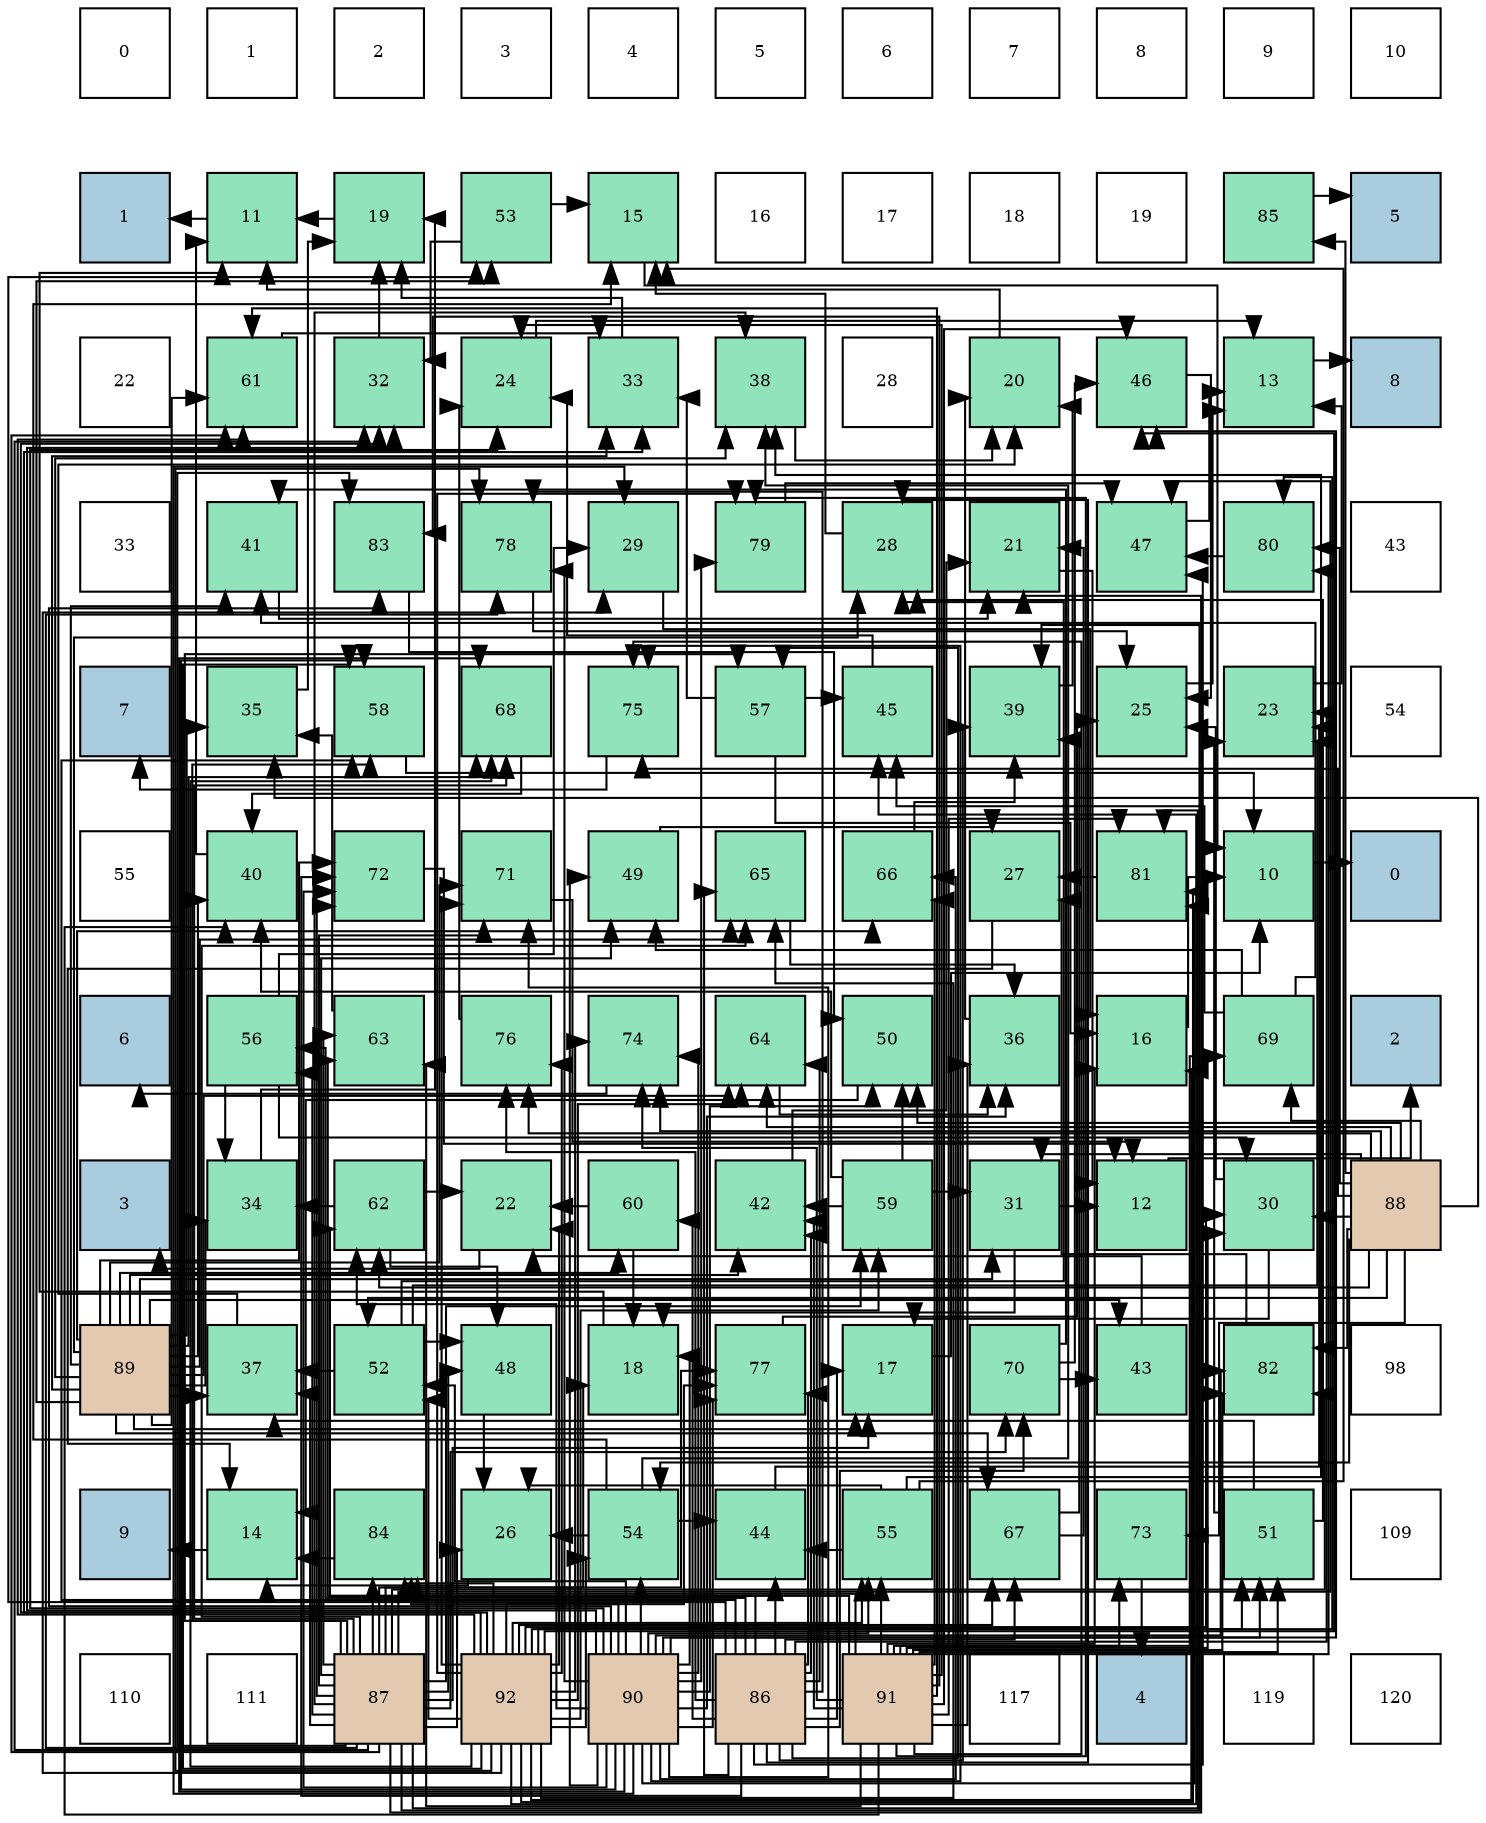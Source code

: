 digraph layout{
 rankdir=TB;
 splines=ortho;
 node [style=filled shape=square fixedsize=true width=0.6];
0[label="0", fontsize=8, fillcolor="#ffffff"];
1[label="1", fontsize=8, fillcolor="#ffffff"];
2[label="2", fontsize=8, fillcolor="#ffffff"];
3[label="3", fontsize=8, fillcolor="#ffffff"];
4[label="4", fontsize=8, fillcolor="#ffffff"];
5[label="5", fontsize=8, fillcolor="#ffffff"];
6[label="6", fontsize=8, fillcolor="#ffffff"];
7[label="7", fontsize=8, fillcolor="#ffffff"];
8[label="8", fontsize=8, fillcolor="#ffffff"];
9[label="9", fontsize=8, fillcolor="#ffffff"];
10[label="10", fontsize=8, fillcolor="#ffffff"];
11[label="1", fontsize=8, fillcolor="#a9ccde"];
12[label="11", fontsize=8, fillcolor="#91e3bb"];
13[label="19", fontsize=8, fillcolor="#91e3bb"];
14[label="53", fontsize=8, fillcolor="#91e3bb"];
15[label="15", fontsize=8, fillcolor="#91e3bb"];
16[label="16", fontsize=8, fillcolor="#ffffff"];
17[label="17", fontsize=8, fillcolor="#ffffff"];
18[label="18", fontsize=8, fillcolor="#ffffff"];
19[label="19", fontsize=8, fillcolor="#ffffff"];
20[label="85", fontsize=8, fillcolor="#91e3bb"];
21[label="5", fontsize=8, fillcolor="#a9ccde"];
22[label="22", fontsize=8, fillcolor="#ffffff"];
23[label="61", fontsize=8, fillcolor="#91e3bb"];
24[label="32", fontsize=8, fillcolor="#91e3bb"];
25[label="24", fontsize=8, fillcolor="#91e3bb"];
26[label="33", fontsize=8, fillcolor="#91e3bb"];
27[label="38", fontsize=8, fillcolor="#91e3bb"];
28[label="28", fontsize=8, fillcolor="#ffffff"];
29[label="20", fontsize=8, fillcolor="#91e3bb"];
30[label="46", fontsize=8, fillcolor="#91e3bb"];
31[label="13", fontsize=8, fillcolor="#91e3bb"];
32[label="8", fontsize=8, fillcolor="#a9ccde"];
33[label="33", fontsize=8, fillcolor="#ffffff"];
34[label="41", fontsize=8, fillcolor="#91e3bb"];
35[label="83", fontsize=8, fillcolor="#91e3bb"];
36[label="78", fontsize=8, fillcolor="#91e3bb"];
37[label="29", fontsize=8, fillcolor="#91e3bb"];
38[label="79", fontsize=8, fillcolor="#91e3bb"];
39[label="28", fontsize=8, fillcolor="#91e3bb"];
40[label="21", fontsize=8, fillcolor="#91e3bb"];
41[label="47", fontsize=8, fillcolor="#91e3bb"];
42[label="80", fontsize=8, fillcolor="#91e3bb"];
43[label="43", fontsize=8, fillcolor="#ffffff"];
44[label="7", fontsize=8, fillcolor="#a9ccde"];
45[label="35", fontsize=8, fillcolor="#91e3bb"];
46[label="58", fontsize=8, fillcolor="#91e3bb"];
47[label="68", fontsize=8, fillcolor="#91e3bb"];
48[label="75", fontsize=8, fillcolor="#91e3bb"];
49[label="57", fontsize=8, fillcolor="#91e3bb"];
50[label="45", fontsize=8, fillcolor="#91e3bb"];
51[label="39", fontsize=8, fillcolor="#91e3bb"];
52[label="25", fontsize=8, fillcolor="#91e3bb"];
53[label="23", fontsize=8, fillcolor="#91e3bb"];
54[label="54", fontsize=8, fillcolor="#ffffff"];
55[label="55", fontsize=8, fillcolor="#ffffff"];
56[label="40", fontsize=8, fillcolor="#91e3bb"];
57[label="72", fontsize=8, fillcolor="#91e3bb"];
58[label="71", fontsize=8, fillcolor="#91e3bb"];
59[label="49", fontsize=8, fillcolor="#91e3bb"];
60[label="65", fontsize=8, fillcolor="#91e3bb"];
61[label="66", fontsize=8, fillcolor="#91e3bb"];
62[label="27", fontsize=8, fillcolor="#91e3bb"];
63[label="81", fontsize=8, fillcolor="#91e3bb"];
64[label="10", fontsize=8, fillcolor="#91e3bb"];
65[label="0", fontsize=8, fillcolor="#a9ccde"];
66[label="6", fontsize=8, fillcolor="#a9ccde"];
67[label="56", fontsize=8, fillcolor="#91e3bb"];
68[label="63", fontsize=8, fillcolor="#91e3bb"];
69[label="76", fontsize=8, fillcolor="#91e3bb"];
70[label="74", fontsize=8, fillcolor="#91e3bb"];
71[label="64", fontsize=8, fillcolor="#91e3bb"];
72[label="50", fontsize=8, fillcolor="#91e3bb"];
73[label="36", fontsize=8, fillcolor="#91e3bb"];
74[label="16", fontsize=8, fillcolor="#91e3bb"];
75[label="69", fontsize=8, fillcolor="#91e3bb"];
76[label="2", fontsize=8, fillcolor="#a9ccde"];
77[label="3", fontsize=8, fillcolor="#a9ccde"];
78[label="34", fontsize=8, fillcolor="#91e3bb"];
79[label="62", fontsize=8, fillcolor="#91e3bb"];
80[label="22", fontsize=8, fillcolor="#91e3bb"];
81[label="60", fontsize=8, fillcolor="#91e3bb"];
82[label="42", fontsize=8, fillcolor="#91e3bb"];
83[label="59", fontsize=8, fillcolor="#91e3bb"];
84[label="31", fontsize=8, fillcolor="#91e3bb"];
85[label="12", fontsize=8, fillcolor="#91e3bb"];
86[label="30", fontsize=8, fillcolor="#91e3bb"];
87[label="88", fontsize=8, fillcolor="#e3c9af"];
88[label="89", fontsize=8, fillcolor="#e3c9af"];
89[label="37", fontsize=8, fillcolor="#91e3bb"];
90[label="52", fontsize=8, fillcolor="#91e3bb"];
91[label="48", fontsize=8, fillcolor="#91e3bb"];
92[label="18", fontsize=8, fillcolor="#91e3bb"];
93[label="77", fontsize=8, fillcolor="#91e3bb"];
94[label="17", fontsize=8, fillcolor="#91e3bb"];
95[label="70", fontsize=8, fillcolor="#91e3bb"];
96[label="43", fontsize=8, fillcolor="#91e3bb"];
97[label="82", fontsize=8, fillcolor="#91e3bb"];
98[label="98", fontsize=8, fillcolor="#ffffff"];
99[label="9", fontsize=8, fillcolor="#a9ccde"];
100[label="14", fontsize=8, fillcolor="#91e3bb"];
101[label="84", fontsize=8, fillcolor="#91e3bb"];
102[label="26", fontsize=8, fillcolor="#91e3bb"];
103[label="54", fontsize=8, fillcolor="#91e3bb"];
104[label="44", fontsize=8, fillcolor="#91e3bb"];
105[label="55", fontsize=8, fillcolor="#91e3bb"];
106[label="67", fontsize=8, fillcolor="#91e3bb"];
107[label="73", fontsize=8, fillcolor="#91e3bb"];
108[label="51", fontsize=8, fillcolor="#91e3bb"];
109[label="109", fontsize=8, fillcolor="#ffffff"];
110[label="110", fontsize=8, fillcolor="#ffffff"];
111[label="111", fontsize=8, fillcolor="#ffffff"];
112[label="87", fontsize=8, fillcolor="#e3c9af"];
113[label="92", fontsize=8, fillcolor="#e3c9af"];
114[label="90", fontsize=8, fillcolor="#e3c9af"];
115[label="86", fontsize=8, fillcolor="#e3c9af"];
116[label="91", fontsize=8, fillcolor="#e3c9af"];
117[label="117", fontsize=8, fillcolor="#ffffff"];
118[label="4", fontsize=8, fillcolor="#a9ccde"];
119[label="119", fontsize=8, fillcolor="#ffffff"];
120[label="120", fontsize=8, fillcolor="#ffffff"];
edge [constraint=false, style=vis];64 -> 65;
12 -> 11;
85 -> 76;
31 -> 32;
100 -> 99;
15 -> 64;
74 -> 64;
94 -> 64;
92 -> 12;
13 -> 12;
29 -> 12;
40 -> 85;
80 -> 77;
53 -> 31;
25 -> 31;
52 -> 31;
102 -> 100;
62 -> 100;
39 -> 15;
37 -> 74;
86 -> 94;
86 -> 52;
84 -> 85;
84 -> 92;
24 -> 13;
26 -> 13;
78 -> 13;
45 -> 13;
73 -> 29;
89 -> 29;
27 -> 29;
51 -> 29;
56 -> 12;
34 -> 40;
82 -> 40;
96 -> 80;
104 -> 53;
50 -> 25;
30 -> 52;
41 -> 31;
91 -> 102;
59 -> 62;
72 -> 100;
108 -> 53;
108 -> 39;
108 -> 89;
90 -> 53;
90 -> 39;
90 -> 89;
90 -> 91;
14 -> 15;
14 -> 24;
103 -> 15;
103 -> 102;
103 -> 27;
103 -> 104;
105 -> 15;
105 -> 102;
105 -> 27;
105 -> 104;
67 -> 37;
67 -> 86;
67 -> 78;
49 -> 74;
49 -> 26;
49 -> 50;
46 -> 64;
83 -> 84;
83 -> 56;
83 -> 82;
83 -> 72;
81 -> 92;
81 -> 80;
23 -> 26;
79 -> 80;
79 -> 78;
79 -> 91;
68 -> 45;
71 -> 73;
60 -> 73;
61 -> 51;
106 -> 40;
106 -> 51;
47 -> 56;
75 -> 34;
75 -> 50;
75 -> 59;
95 -> 34;
95 -> 96;
95 -> 30;
58 -> 85;
57 -> 85;
107 -> 118;
70 -> 66;
48 -> 44;
69 -> 25;
93 -> 52;
36 -> 52;
38 -> 41;
42 -> 41;
63 -> 62;
97 -> 62;
35 -> 72;
101 -> 100;
20 -> 21;
115 -> 94;
115 -> 53;
115 -> 39;
115 -> 51;
115 -> 82;
115 -> 104;
115 -> 41;
115 -> 14;
115 -> 67;
115 -> 49;
115 -> 46;
115 -> 81;
115 -> 68;
115 -> 71;
115 -> 60;
115 -> 106;
115 -> 95;
115 -> 57;
115 -> 69;
115 -> 93;
115 -> 36;
112 -> 94;
112 -> 92;
112 -> 40;
112 -> 102;
112 -> 24;
112 -> 89;
112 -> 27;
112 -> 51;
112 -> 41;
112 -> 91;
112 -> 59;
112 -> 67;
112 -> 49;
112 -> 46;
112 -> 83;
112 -> 23;
112 -> 68;
112 -> 60;
112 -> 47;
112 -> 95;
112 -> 58;
112 -> 57;
112 -> 93;
112 -> 36;
112 -> 63;
112 -> 97;
112 -> 35;
112 -> 101;
87 -> 86;
87 -> 84;
87 -> 45;
87 -> 72;
87 -> 90;
87 -> 103;
87 -> 79;
87 -> 71;
87 -> 75;
87 -> 107;
87 -> 70;
87 -> 48;
87 -> 69;
87 -> 42;
87 -> 97;
87 -> 20;
88 -> 94;
88 -> 39;
88 -> 84;
88 -> 26;
88 -> 78;
88 -> 45;
88 -> 89;
88 -> 27;
88 -> 56;
88 -> 34;
88 -> 82;
88 -> 96;
88 -> 14;
88 -> 81;
88 -> 23;
88 -> 71;
88 -> 60;
88 -> 61;
88 -> 106;
88 -> 47;
88 -> 58;
88 -> 57;
114 -> 92;
114 -> 25;
114 -> 37;
114 -> 24;
114 -> 73;
114 -> 30;
114 -> 59;
114 -> 72;
114 -> 108;
114 -> 90;
114 -> 103;
114 -> 105;
114 -> 46;
114 -> 79;
114 -> 61;
114 -> 47;
114 -> 58;
114 -> 57;
114 -> 70;
114 -> 48;
114 -> 93;
114 -> 36;
114 -> 38;
114 -> 63;
114 -> 97;
114 -> 35;
114 -> 101;
116 -> 74;
116 -> 25;
116 -> 86;
116 -> 73;
116 -> 56;
116 -> 82;
116 -> 30;
116 -> 108;
116 -> 105;
116 -> 23;
116 -> 79;
116 -> 68;
116 -> 61;
116 -> 75;
116 -> 107;
116 -> 70;
116 -> 48;
116 -> 38;
116 -> 42;
116 -> 63;
116 -> 97;
116 -> 35;
116 -> 101;
113 -> 74;
113 -> 80;
113 -> 37;
113 -> 86;
113 -> 24;
113 -> 26;
113 -> 50;
113 -> 30;
113 -> 108;
113 -> 90;
113 -> 103;
113 -> 105;
113 -> 46;
113 -> 83;
113 -> 23;
113 -> 71;
113 -> 60;
113 -> 106;
113 -> 47;
113 -> 58;
113 -> 70;
113 -> 69;
113 -> 93;
113 -> 36;
113 -> 38;
113 -> 42;
113 -> 63;
113 -> 101;
edge [constraint=true, style=invis];
0 -> 11 -> 22 -> 33 -> 44 -> 55 -> 66 -> 77 -> 88 -> 99 -> 110;
1 -> 12 -> 23 -> 34 -> 45 -> 56 -> 67 -> 78 -> 89 -> 100 -> 111;
2 -> 13 -> 24 -> 35 -> 46 -> 57 -> 68 -> 79 -> 90 -> 101 -> 112;
3 -> 14 -> 25 -> 36 -> 47 -> 58 -> 69 -> 80 -> 91 -> 102 -> 113;
4 -> 15 -> 26 -> 37 -> 48 -> 59 -> 70 -> 81 -> 92 -> 103 -> 114;
5 -> 16 -> 27 -> 38 -> 49 -> 60 -> 71 -> 82 -> 93 -> 104 -> 115;
6 -> 17 -> 28 -> 39 -> 50 -> 61 -> 72 -> 83 -> 94 -> 105 -> 116;
7 -> 18 -> 29 -> 40 -> 51 -> 62 -> 73 -> 84 -> 95 -> 106 -> 117;
8 -> 19 -> 30 -> 41 -> 52 -> 63 -> 74 -> 85 -> 96 -> 107 -> 118;
9 -> 20 -> 31 -> 42 -> 53 -> 64 -> 75 -> 86 -> 97 -> 108 -> 119;
10 -> 21 -> 32 -> 43 -> 54 -> 65 -> 76 -> 87 -> 98 -> 109 -> 120;
rank = same {0 -> 1 -> 2 -> 3 -> 4 -> 5 -> 6 -> 7 -> 8 -> 9 -> 10};
rank = same {11 -> 12 -> 13 -> 14 -> 15 -> 16 -> 17 -> 18 -> 19 -> 20 -> 21};
rank = same {22 -> 23 -> 24 -> 25 -> 26 -> 27 -> 28 -> 29 -> 30 -> 31 -> 32};
rank = same {33 -> 34 -> 35 -> 36 -> 37 -> 38 -> 39 -> 40 -> 41 -> 42 -> 43};
rank = same {44 -> 45 -> 46 -> 47 -> 48 -> 49 -> 50 -> 51 -> 52 -> 53 -> 54};
rank = same {55 -> 56 -> 57 -> 58 -> 59 -> 60 -> 61 -> 62 -> 63 -> 64 -> 65};
rank = same {66 -> 67 -> 68 -> 69 -> 70 -> 71 -> 72 -> 73 -> 74 -> 75 -> 76};
rank = same {77 -> 78 -> 79 -> 80 -> 81 -> 82 -> 83 -> 84 -> 85 -> 86 -> 87};
rank = same {88 -> 89 -> 90 -> 91 -> 92 -> 93 -> 94 -> 95 -> 96 -> 97 -> 98};
rank = same {99 -> 100 -> 101 -> 102 -> 103 -> 104 -> 105 -> 106 -> 107 -> 108 -> 109};
rank = same {110 -> 111 -> 112 -> 113 -> 114 -> 115 -> 116 -> 117 -> 118 -> 119 -> 120};
}